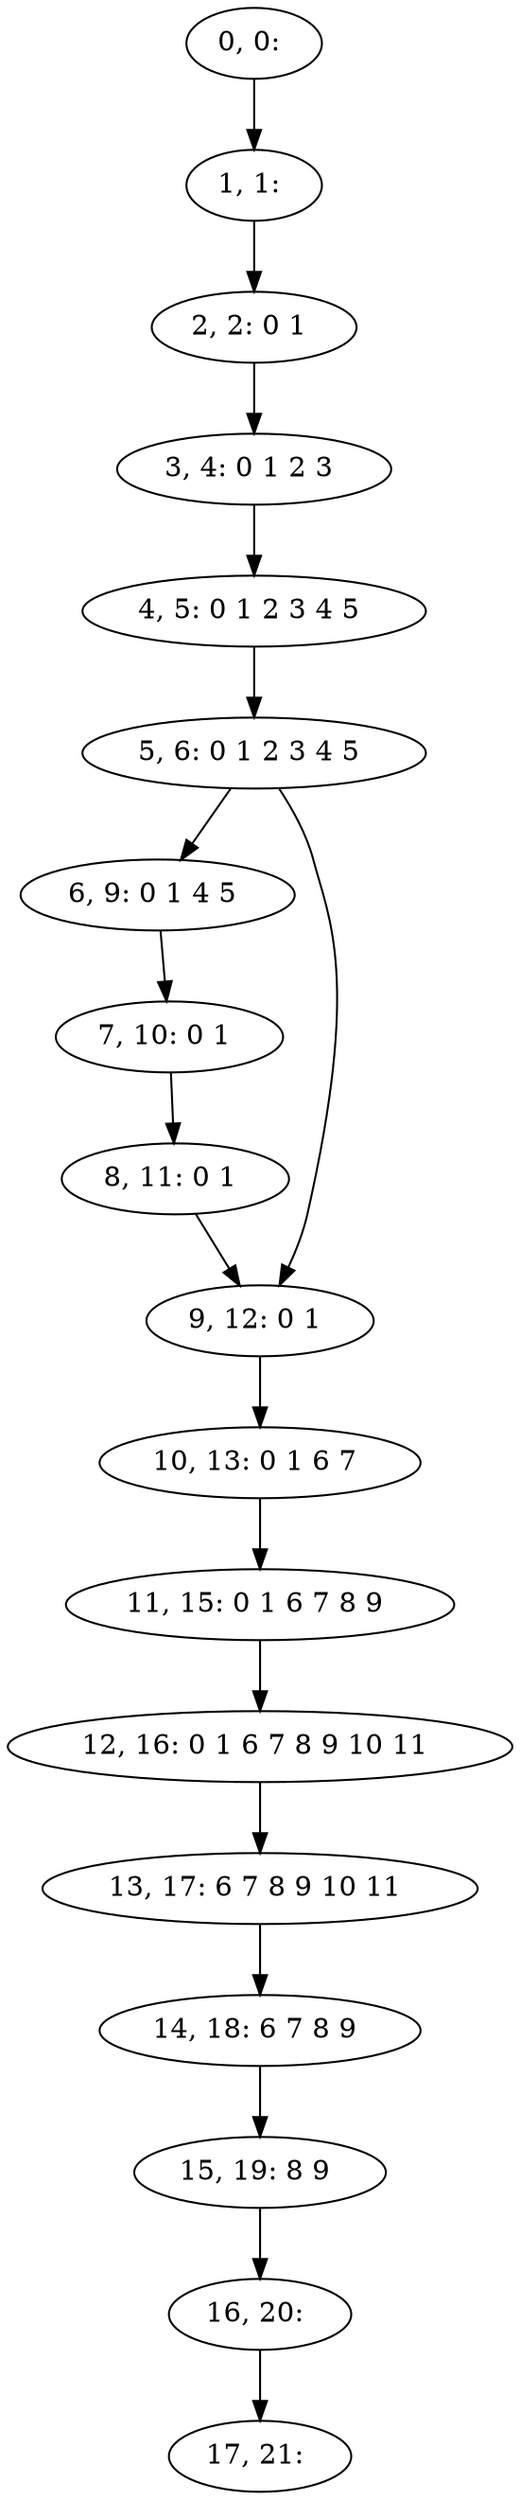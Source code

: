 digraph G {
0[label="0, 0: "];
1[label="1, 1: "];
2[label="2, 2: 0 1 "];
3[label="3, 4: 0 1 2 3 "];
4[label="4, 5: 0 1 2 3 4 5 "];
5[label="5, 6: 0 1 2 3 4 5 "];
6[label="6, 9: 0 1 4 5 "];
7[label="7, 10: 0 1 "];
8[label="8, 11: 0 1 "];
9[label="9, 12: 0 1 "];
10[label="10, 13: 0 1 6 7 "];
11[label="11, 15: 0 1 6 7 8 9 "];
12[label="12, 16: 0 1 6 7 8 9 10 11 "];
13[label="13, 17: 6 7 8 9 10 11 "];
14[label="14, 18: 6 7 8 9 "];
15[label="15, 19: 8 9 "];
16[label="16, 20: "];
17[label="17, 21: "];
0->1 ;
1->2 ;
2->3 ;
3->4 ;
4->5 ;
5->6 ;
5->9 ;
6->7 ;
7->8 ;
8->9 ;
9->10 ;
10->11 ;
11->12 ;
12->13 ;
13->14 ;
14->15 ;
15->16 ;
16->17 ;
}
